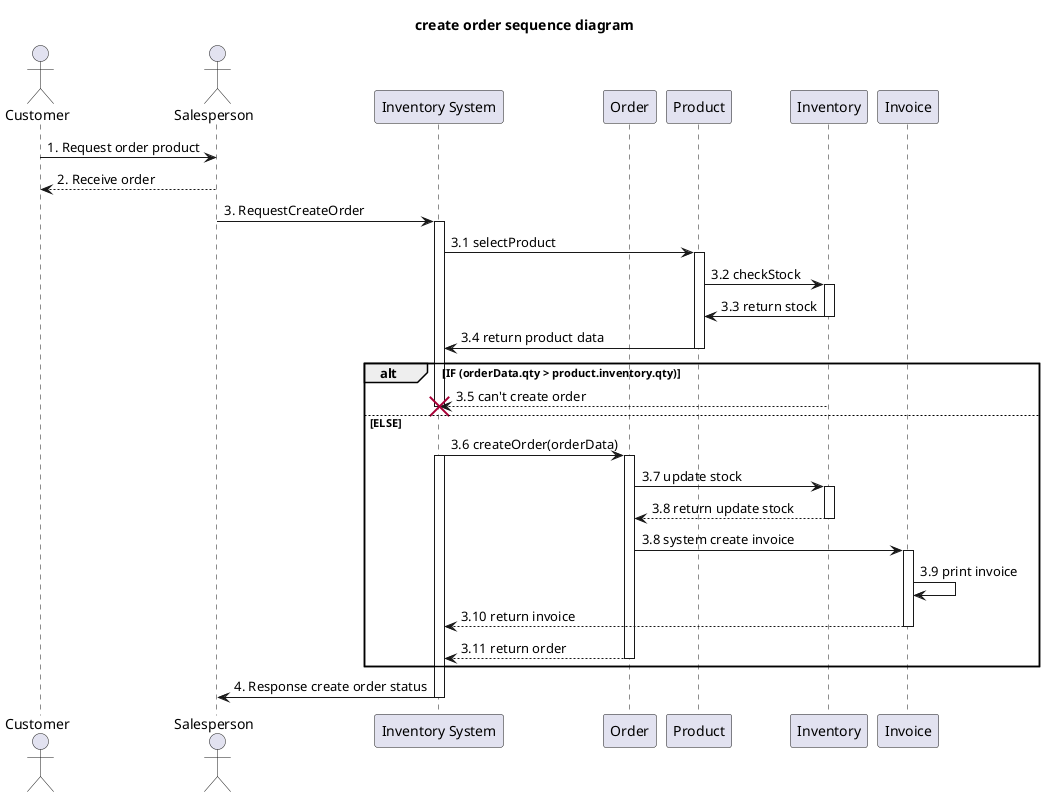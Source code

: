 @startuml
'example
title create order sequence diagram

actor Customer as actorCustomer

actor Salesperson as actorSalesperson
participant "Inventory System" as InventorySystem
participant "Order" as classOrder
participant "Product" as classProduct
participant "Inventory" as classInventory
participant "Invoice" as classInvoice


actorCustomer -> actorSalesperson : 1. Request order product

actorSalesperson --> actorCustomer : 2. Receive order

actorSalesperson -> InventorySystem: 3. RequestCreateOrder
activate InventorySystem

'-------------- START create order ---------------
InventorySystem -> classProduct: 3.1 selectProduct
activate classProduct

classProduct -> classInventory: 3.2 checkStock
activate classInventory

classInventory -> classProduct: 3.3 return stock
deactivate classInventory

classProduct -> InventorySystem: 3.4 return product data
deactivate classProduct

alt IF (orderData.qty > product.inventory.qty)
classInventory --> InventorySystem : 3.5 can't create order
'deactivate InventorySystem
 destroy InventorySystem

else ELSE

InventorySystem -> classOrder: 3.6 createOrder(orderData)
activate classOrder
activate InventorySystem

classOrder -> classInventory: 3.7 update stock
activate classInventory

classInventory --> classOrder: 3.8 return update stock
deactivate classInventory

classOrder -> classInvoice : 3.8 system create invoice

activate classInvoice
classInvoice -> classInvoice : 3.9 print invoice
classInvoice --> InventorySystem: 3.10 return invoice

deactivate classInvoice
classOrder --> InventorySystem: 3.11 return order
deactivate classOrder

end


InventorySystem -> actorSalesperson: 4. Response create order status
deactivate InventorySystem




@enduml